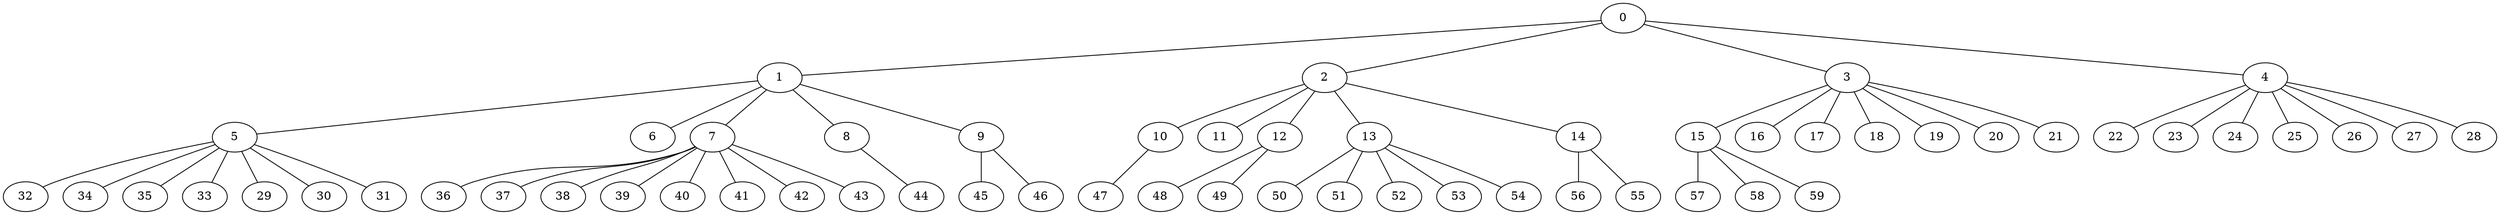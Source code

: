 
graph graphname {
    0 -- 1
0 -- 2
0 -- 3
0 -- 4
1 -- 5
1 -- 6
1 -- 7
1 -- 8
1 -- 9
2 -- 10
2 -- 11
2 -- 12
2 -- 13
2 -- 14
3 -- 15
3 -- 16
3 -- 17
3 -- 18
3 -- 19
3 -- 20
3 -- 21
4 -- 22
4 -- 23
4 -- 24
4 -- 25
4 -- 26
4 -- 27
4 -- 28
5 -- 32
5 -- 34
5 -- 35
5 -- 33
5 -- 29
5 -- 30
5 -- 31
7 -- 36
7 -- 37
7 -- 38
7 -- 39
7 -- 40
7 -- 41
7 -- 42
7 -- 43
8 -- 44
9 -- 45
9 -- 46
10 -- 47
12 -- 48
12 -- 49
13 -- 50
13 -- 51
13 -- 52
13 -- 53
13 -- 54
14 -- 56
14 -- 55
15 -- 57
15 -- 58
15 -- 59

}
